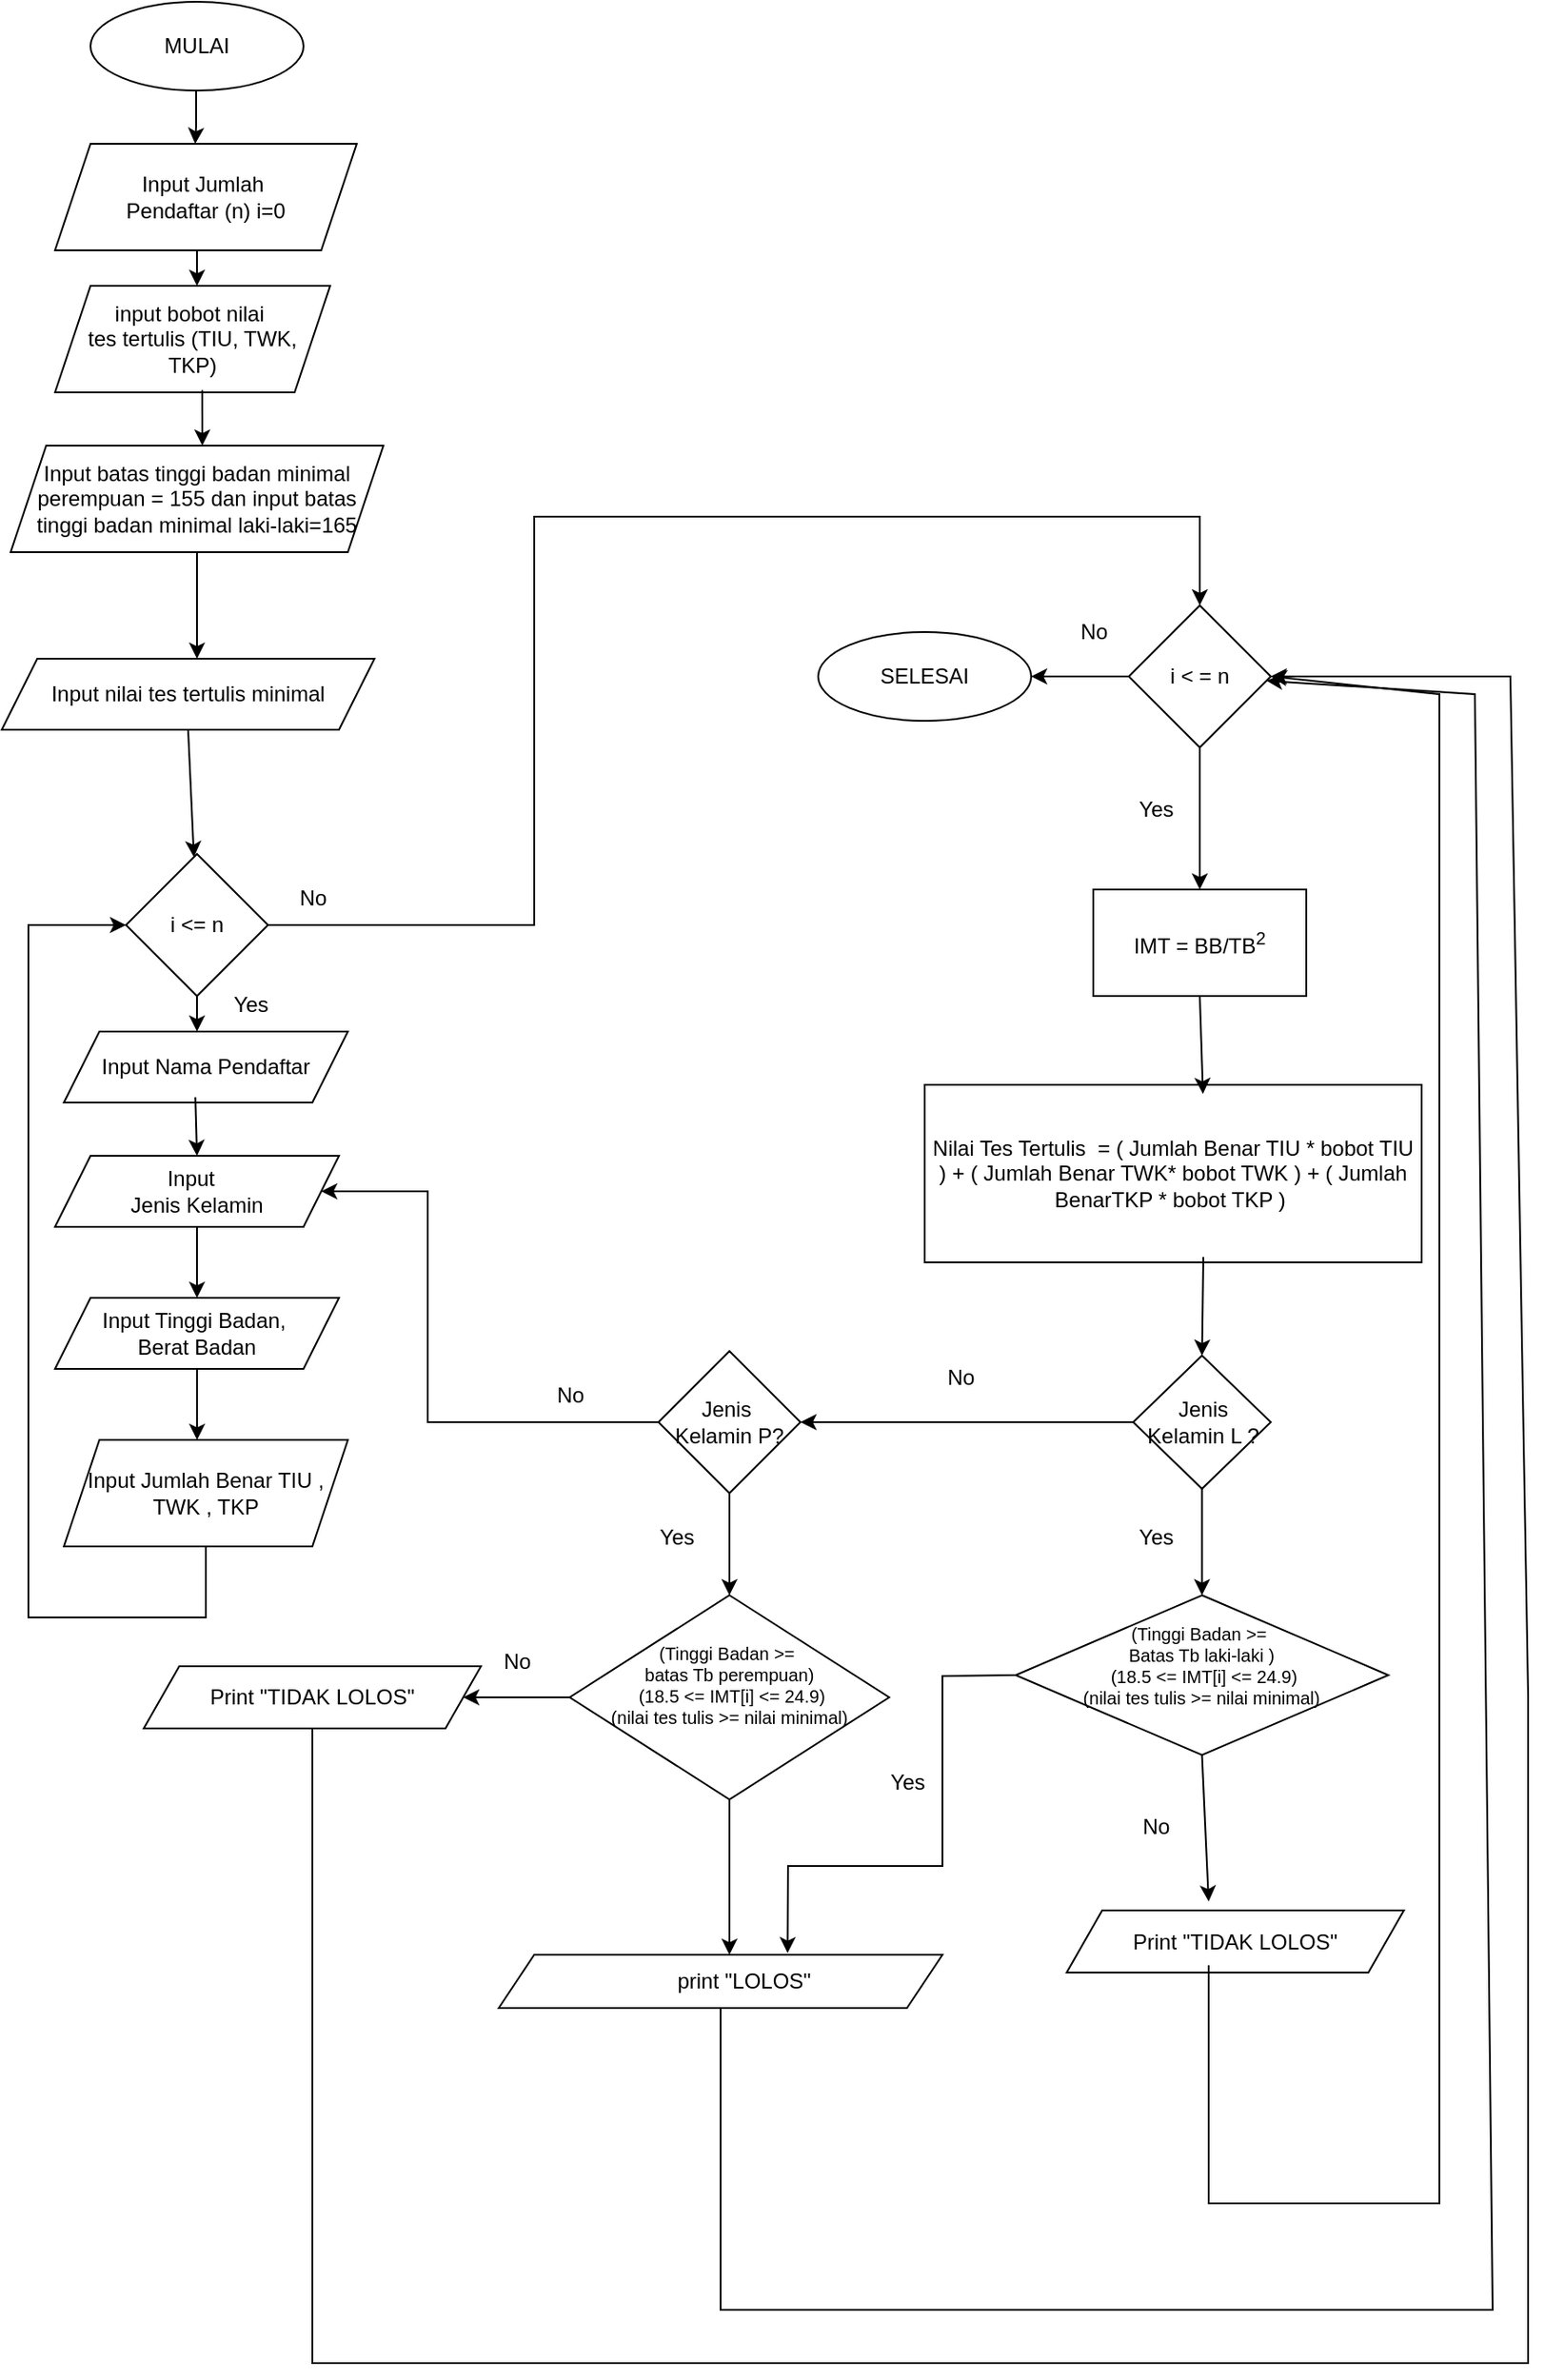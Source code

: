 <mxfile>
    <diagram id="bz9CQBqyl25PyFAS0sLt" name="Page-1">
        <mxGraphModel dx="1640" dy="1949" grid="1" gridSize="10" guides="1" tooltips="1" connect="1" arrows="1" fold="1" page="1" pageScale="1" pageWidth="850" pageHeight="1100" math="0" shadow="0">
            <root>
                <mxCell id="0"/>
                <mxCell id="1" parent="0"/>
                <mxCell id="2" value="Input Jumlah&amp;nbsp;&lt;div&gt;Pendaftar (n) i=0&lt;/div&gt;" style="shape=parallelogram;perimeter=parallelogramPerimeter;whiteSpace=wrap;html=1;fixedSize=1;" vertex="1" parent="1">
                    <mxGeometry x="70" y="-160" width="170" height="60" as="geometry"/>
                </mxCell>
                <mxCell id="3" style="edgeStyle=orthogonalEdgeStyle;rounded=0;orthogonalLoop=1;jettySize=auto;html=1;" edge="1" parent="1">
                    <mxGeometry relative="1" as="geometry">
                        <mxPoint x="149.5" y="-190" as="sourcePoint"/>
                        <mxPoint x="149" y="-160" as="targetPoint"/>
                        <Array as="points">
                            <mxPoint x="149.24" y="-169.98"/>
                            <mxPoint x="149.24" y="-169.98"/>
                        </Array>
                    </mxGeometry>
                </mxCell>
                <mxCell id="4" style="edgeStyle=orthogonalEdgeStyle;rounded=0;orthogonalLoop=1;jettySize=auto;html=1;" edge="1" parent="1" source="6">
                    <mxGeometry relative="1" as="geometry">
                        <mxPoint x="150" y="340" as="targetPoint"/>
                    </mxGeometry>
                </mxCell>
                <mxCell id="5" style="edgeStyle=orthogonalEdgeStyle;rounded=0;orthogonalLoop=1;jettySize=auto;html=1;entryX=0.5;entryY=0;entryDx=0;entryDy=0;" edge="1" parent="1" source="6" target="14">
                    <mxGeometry relative="1" as="geometry">
                        <Array as="points">
                            <mxPoint x="340" y="280"/>
                            <mxPoint x="340" y="50"/>
                            <mxPoint x="715" y="50"/>
                        </Array>
                    </mxGeometry>
                </mxCell>
                <mxCell id="6" value="i &amp;lt;= n" style="rhombus;whiteSpace=wrap;html=1;" vertex="1" parent="1">
                    <mxGeometry x="110" y="240" width="80" height="80" as="geometry"/>
                </mxCell>
                <mxCell id="7" style="edgeStyle=orthogonalEdgeStyle;rounded=0;orthogonalLoop=1;jettySize=auto;html=1;" edge="1" parent="1" source="8" target="9">
                    <mxGeometry relative="1" as="geometry"/>
                </mxCell>
                <mxCell id="8" value="Input&amp;nbsp;&amp;nbsp;&lt;div&gt;Jenis Kelamin&lt;/div&gt;" style="shape=parallelogram;perimeter=parallelogramPerimeter;whiteSpace=wrap;html=1;fixedSize=1;" vertex="1" parent="1">
                    <mxGeometry x="70" y="410" width="160" height="40" as="geometry"/>
                </mxCell>
                <mxCell id="9" value="Input Tinggi Badan,&amp;nbsp;&lt;div&gt;Berat Badan&lt;/div&gt;" style="shape=parallelogram;perimeter=parallelogramPerimeter;whiteSpace=wrap;html=1;fixedSize=1;" vertex="1" parent="1">
                    <mxGeometry x="70" y="490" width="160" height="40" as="geometry"/>
                </mxCell>
                <mxCell id="10" style="edgeStyle=orthogonalEdgeStyle;rounded=0;orthogonalLoop=1;jettySize=auto;html=1;entryX=0;entryY=0.5;entryDx=0;entryDy=0;" edge="1" parent="1" source="11" target="6">
                    <mxGeometry relative="1" as="geometry">
                        <Array as="points">
                            <mxPoint x="155" y="670"/>
                            <mxPoint x="55" y="670"/>
                            <mxPoint x="55" y="280"/>
                        </Array>
                    </mxGeometry>
                </mxCell>
                <mxCell id="11" value="Input Jumlah Benar TIU , TWK , TKP" style="shape=parallelogram;perimeter=parallelogramPerimeter;whiteSpace=wrap;html=1;fixedSize=1;" vertex="1" parent="1">
                    <mxGeometry x="75" y="570" width="160" height="60" as="geometry"/>
                </mxCell>
                <mxCell id="12" style="edgeStyle=orthogonalEdgeStyle;rounded=0;orthogonalLoop=1;jettySize=auto;html=1;entryX=0.469;entryY=0;entryDx=0;entryDy=0;entryPerimeter=0;" edge="1" parent="1" source="9" target="11">
                    <mxGeometry relative="1" as="geometry"/>
                </mxCell>
                <mxCell id="13" style="edgeStyle=orthogonalEdgeStyle;rounded=0;orthogonalLoop=1;jettySize=auto;html=1;" edge="1" parent="1" source="14" target="15">
                    <mxGeometry relative="1" as="geometry">
                        <mxPoint x="440" y="220" as="targetPoint"/>
                    </mxGeometry>
                </mxCell>
                <mxCell id="14" value="i &amp;lt; = n" style="rhombus;whiteSpace=wrap;html=1;" vertex="1" parent="1">
                    <mxGeometry x="675" y="100" width="80" height="80" as="geometry"/>
                </mxCell>
                <mxCell id="15" value="IMT = BB/TB&lt;sup&gt;2&lt;/sup&gt;" style="rounded=0;whiteSpace=wrap;html=1;" vertex="1" parent="1">
                    <mxGeometry x="655" y="260" width="120" height="60" as="geometry"/>
                </mxCell>
                <mxCell id="16" value="Nilai Tes Tertulis&amp;nbsp; = ( Jumlah Benar TIU * bobot TIU ) + ( Jumlah Benar TWK* bobot TWK ) + ( Jumlah BenarTKP * bobot TKP )&amp;nbsp;" style="rounded=0;whiteSpace=wrap;html=1;" vertex="1" parent="1">
                    <mxGeometry x="560" y="370" width="280" height="100" as="geometry"/>
                </mxCell>
                <mxCell id="17" value="Jenis&lt;div&gt;Kelamin L ?&lt;/div&gt;" style="rhombus;whiteSpace=wrap;html=1;" vertex="1" parent="1">
                    <mxGeometry x="677.5" y="522.5" width="77.5" height="75" as="geometry"/>
                </mxCell>
                <mxCell id="18" value="Jenis&amp;nbsp;&lt;div&gt;Kelamin P?&lt;/div&gt;" style="rhombus;whiteSpace=wrap;html=1;" vertex="1" parent="1">
                    <mxGeometry x="410" y="520" width="80" height="80" as="geometry"/>
                </mxCell>
                <mxCell id="19" value="" style="edgeStyle=orthogonalEdgeStyle;rounded=0;orthogonalLoop=1;jettySize=auto;html=1;" edge="1" parent="1" source="18" target="20">
                    <mxGeometry relative="1" as="geometry"/>
                </mxCell>
                <mxCell id="20" value="&lt;div style=&quot;font-size: 10px;&quot;&gt;&lt;font style=&quot;font-size: 10px;&quot;&gt;(Tinggi Badan &amp;gt;=&amp;nbsp;&lt;/font&gt;&lt;/div&gt;&lt;div style=&quot;font-size: 10px;&quot;&gt;&lt;font style=&quot;font-size: 10px;&quot;&gt;batas Tb perempuan)&lt;/font&gt;&lt;/div&gt;&lt;div style=&quot;font-size: 10px;&quot;&gt;&lt;font style=&quot;font-size: 10px;&quot;&gt;&amp;nbsp;(18.5 &amp;lt;= IMT[i] &amp;lt;= 24.9)&lt;/font&gt;&lt;/div&gt;&lt;div style=&quot;font-size: 10px;&quot;&gt;&lt;font style=&quot;font-size: 10px;&quot;&gt;(nilai tes tulis &amp;gt;= nilai minimal)&lt;/font&gt;&lt;/div&gt;&lt;div style=&quot;font-size: 11px;&quot;&gt;&lt;br&gt;&lt;/div&gt;" style="rhombus;whiteSpace=wrap;html=1;" vertex="1" parent="1">
                    <mxGeometry x="360" y="657.5" width="180" height="115" as="geometry"/>
                </mxCell>
                <mxCell id="21" value="&lt;div style=&quot;font-size: 10px;&quot;&gt;&lt;font style=&quot;font-size: 10px;&quot;&gt;(Tinggi Badan &amp;gt;=&amp;nbsp;&lt;/font&gt;&lt;/div&gt;&lt;div style=&quot;font-size: 10px;&quot;&gt;&lt;font style=&quot;font-size: 10px;&quot;&gt;Batas Tb laki-laki )&lt;/font&gt;&lt;/div&gt;&lt;div style=&quot;font-size: 10px;&quot;&gt;&lt;font style=&quot;font-size: 10px;&quot;&gt;&amp;nbsp;(18.5 &amp;lt;= IMT[i] &amp;lt;= 24.9)&lt;/font&gt;&lt;/div&gt;&lt;div style=&quot;font-size: 10px;&quot;&gt;&lt;font style=&quot;font-size: 10px;&quot;&gt;(nilai tes tulis &amp;gt;= nilai minimal)&lt;/font&gt;&lt;/div&gt;&lt;div style=&quot;font-size: 10px;&quot;&gt;&lt;br&gt;&lt;/div&gt;" style="rhombus;whiteSpace=wrap;html=1;" vertex="1" parent="1">
                    <mxGeometry x="611.25" y="657.5" width="210" height="90" as="geometry"/>
                </mxCell>
                <mxCell id="22" value="&lt;span style=&quot;white-space: pre;&quot;&gt;&#9;&lt;/span&gt;print &quot;LOLOS&quot;" style="shape=parallelogram;perimeter=parallelogramPerimeter;whiteSpace=wrap;html=1;fixedSize=1;" vertex="1" parent="1">
                    <mxGeometry x="320" y="860" width="250" height="30" as="geometry"/>
                </mxCell>
                <mxCell id="23" value="Print &quot;TIDAK LOLOS&quot;" style="shape=parallelogram;perimeter=parallelogramPerimeter;whiteSpace=wrap;html=1;fixedSize=1;" vertex="1" parent="1">
                    <mxGeometry x="640" y="835" width="190" height="35" as="geometry"/>
                </mxCell>
                <mxCell id="24" value="" style="endArrow=classic;html=1;rounded=0;entryX=0.56;entryY=0.051;entryDx=0;entryDy=0;exitX=0.5;exitY=1;exitDx=0;exitDy=0;entryPerimeter=0;" edge="1" parent="1" source="15" target="16">
                    <mxGeometry width="50" height="50" relative="1" as="geometry">
                        <mxPoint x="690" y="380" as="sourcePoint"/>
                        <mxPoint x="640" y="430" as="targetPoint"/>
                    </mxGeometry>
                </mxCell>
                <mxCell id="25" value="" style="endArrow=classic;html=1;rounded=0;entryX=0.5;entryY=0;entryDx=0;entryDy=0;" edge="1" parent="1" target="17">
                    <mxGeometry width="50" height="50" relative="1" as="geometry">
                        <mxPoint x="717" y="467" as="sourcePoint"/>
                        <mxPoint x="690" y="380" as="targetPoint"/>
                    </mxGeometry>
                </mxCell>
                <mxCell id="26" value="" style="endArrow=classic;html=1;rounded=0;entryX=0.5;entryY=0;entryDx=0;entryDy=0;exitX=0.5;exitY=1;exitDx=0;exitDy=0;" edge="1" parent="1" source="17" target="21">
                    <mxGeometry width="50" height="50" relative="1" as="geometry">
                        <mxPoint x="620" y="480" as="sourcePoint"/>
                        <mxPoint x="670" y="430" as="targetPoint"/>
                    </mxGeometry>
                </mxCell>
                <mxCell id="27" value="" style="endArrow=classic;html=1;rounded=0;exitX=0.5;exitY=1;exitDx=0;exitDy=0;" edge="1" parent="1" source="21">
                    <mxGeometry width="50" height="50" relative="1" as="geometry">
                        <mxPoint x="620" y="590" as="sourcePoint"/>
                        <mxPoint x="720" y="830" as="targetPoint"/>
                    </mxGeometry>
                </mxCell>
                <mxCell id="28" value="No" style="text;html=1;align=center;verticalAlign=middle;resizable=0;points=[];autosize=1;strokeColor=none;fillColor=none;" vertex="1" parent="1">
                    <mxGeometry x="195" y="250" width="40" height="30" as="geometry"/>
                </mxCell>
                <mxCell id="29" value="" style="endArrow=classic;html=1;rounded=0;exitX=0.5;exitY=1;exitDx=0;exitDy=0;" edge="1" parent="1" source="20">
                    <mxGeometry width="50" height="50" relative="1" as="geometry">
                        <mxPoint x="485" y="770" as="sourcePoint"/>
                        <mxPoint x="450" y="860" as="targetPoint"/>
                    </mxGeometry>
                </mxCell>
                <mxCell id="30" value="" style="endArrow=classic;html=1;rounded=0;entryX=1;entryY=0.5;entryDx=0;entryDy=0;" edge="1" parent="1" source="17" target="18">
                    <mxGeometry width="50" height="50" relative="1" as="geometry">
                        <mxPoint x="670" y="550" as="sourcePoint"/>
                        <mxPoint x="580" y="450" as="targetPoint"/>
                    </mxGeometry>
                </mxCell>
                <mxCell id="31" value="" style="endArrow=classic;html=1;rounded=0;entryX=1;entryY=0.5;entryDx=0;entryDy=0;exitX=0;exitY=0.5;exitDx=0;exitDy=0;" edge="1" parent="1" source="18" target="8">
                    <mxGeometry width="50" height="50" relative="1" as="geometry">
                        <mxPoint x="530" y="600" as="sourcePoint"/>
                        <mxPoint x="580" y="550" as="targetPoint"/>
                        <Array as="points">
                            <mxPoint x="280" y="560"/>
                            <mxPoint x="280" y="430"/>
                        </Array>
                    </mxGeometry>
                </mxCell>
                <mxCell id="32" value="" style="endArrow=classic;html=1;rounded=0;entryX=0.651;entryY=-0.032;entryDx=0;entryDy=0;entryPerimeter=0;exitX=0;exitY=0.5;exitDx=0;exitDy=0;" edge="1" parent="1" source="21" target="22">
                    <mxGeometry width="50" height="50" relative="1" as="geometry">
                        <mxPoint x="420" y="810" as="sourcePoint"/>
                        <mxPoint x="470" y="760" as="targetPoint"/>
                        <Array as="points">
                            <mxPoint x="570" y="703"/>
                            <mxPoint x="570" y="810"/>
                            <mxPoint x="483" y="810"/>
                        </Array>
                    </mxGeometry>
                </mxCell>
                <mxCell id="33" value="" style="endArrow=classic;html=1;rounded=0;entryX=1;entryY=0.5;entryDx=0;entryDy=0;exitX=0;exitY=0.5;exitDx=0;exitDy=0;" edge="1" parent="1" source="14">
                    <mxGeometry width="50" height="50" relative="1" as="geometry">
                        <mxPoint x="420" y="320" as="sourcePoint"/>
                        <mxPoint x="620" y="140" as="targetPoint"/>
                    </mxGeometry>
                </mxCell>
                <mxCell id="34" value="Print &quot;TIDAK LOLOS&quot;" style="shape=parallelogram;perimeter=parallelogramPerimeter;whiteSpace=wrap;html=1;fixedSize=1;" vertex="1" parent="1">
                    <mxGeometry x="120" y="697.5" width="190" height="35" as="geometry"/>
                </mxCell>
                <mxCell id="35" value="" style="endArrow=classic;html=1;rounded=0;entryX=1;entryY=0.5;entryDx=0;entryDy=0;exitX=0;exitY=0.5;exitDx=0;exitDy=0;" edge="1" parent="1" source="20" target="34">
                    <mxGeometry width="50" height="50" relative="1" as="geometry">
                        <mxPoint x="420" y="860" as="sourcePoint"/>
                        <mxPoint x="470" y="810" as="targetPoint"/>
                    </mxGeometry>
                </mxCell>
                <mxCell id="36" value="" style="endArrow=classic;html=1;rounded=0;exitX=0.5;exitY=1;exitDx=0;exitDy=0;entryX=1;entryY=0.5;entryDx=0;entryDy=0;" edge="1" parent="1" source="34" target="14">
                    <mxGeometry width="50" height="50" relative="1" as="geometry">
                        <mxPoint x="420" y="860" as="sourcePoint"/>
                        <mxPoint x="900" y="130" as="targetPoint"/>
                        <Array as="points">
                            <mxPoint x="215" y="1090"/>
                            <mxPoint x="900" y="1090"/>
                            <mxPoint x="900" y="715"/>
                            <mxPoint x="890" y="140"/>
                        </Array>
                    </mxGeometry>
                </mxCell>
                <mxCell id="37" value="" style="endArrow=classic;html=1;rounded=0;exitX=0.5;exitY=1;exitDx=0;exitDy=0;" edge="1" parent="1" source="22" target="14">
                    <mxGeometry width="50" height="50" relative="1" as="geometry">
                        <mxPoint x="530" y="910" as="sourcePoint"/>
                        <mxPoint x="560" y="430" as="targetPoint"/>
                        <Array as="points">
                            <mxPoint x="445" y="1060"/>
                            <mxPoint x="880" y="1060"/>
                            <mxPoint x="870" y="150"/>
                        </Array>
                    </mxGeometry>
                </mxCell>
                <mxCell id="38" value="" style="endArrow=classic;html=1;rounded=0;exitX=0.421;exitY=0.883;exitDx=0;exitDy=0;exitPerimeter=0;entryX=1;entryY=0.5;entryDx=0;entryDy=0;" edge="1" parent="1" source="23" target="14">
                    <mxGeometry width="50" height="50" relative="1" as="geometry">
                        <mxPoint x="540" y="760" as="sourcePoint"/>
                        <mxPoint x="770" y="150" as="targetPoint"/>
                        <Array as="points">
                            <mxPoint x="720" y="1000"/>
                            <mxPoint x="850" y="1000"/>
                            <mxPoint x="850" y="150"/>
                        </Array>
                    </mxGeometry>
                </mxCell>
                <mxCell id="39" value="No" style="text;html=1;align=center;verticalAlign=middle;resizable=0;points=[];autosize=1;strokeColor=none;fillColor=none;" vertex="1" parent="1">
                    <mxGeometry x="340" y="530" width="40" height="30" as="geometry"/>
                </mxCell>
                <mxCell id="40" value="Input Nama Pendaftar" style="shape=parallelogram;perimeter=parallelogramPerimeter;whiteSpace=wrap;html=1;fixedSize=1;" vertex="1" parent="1">
                    <mxGeometry x="75" y="340" width="160" height="40" as="geometry"/>
                </mxCell>
                <mxCell id="41" value="" style="endArrow=classic;html=1;rounded=0;entryX=0.5;entryY=0;entryDx=0;entryDy=0;exitX=0.463;exitY=0.925;exitDx=0;exitDy=0;exitPerimeter=0;" edge="1" parent="1" source="40" target="8">
                    <mxGeometry width="50" height="50" relative="1" as="geometry">
                        <mxPoint x="430" y="410" as="sourcePoint"/>
                        <mxPoint x="480" y="360" as="targetPoint"/>
                    </mxGeometry>
                </mxCell>
                <mxCell id="42" value="No" style="text;html=1;align=center;verticalAlign=middle;resizable=0;points=[];autosize=1;strokeColor=none;fillColor=none;" vertex="1" parent="1">
                    <mxGeometry x="560" y="520" width="40" height="30" as="geometry"/>
                </mxCell>
                <mxCell id="43" value="No" style="text;html=1;align=center;verticalAlign=middle;resizable=0;points=[];autosize=1;strokeColor=none;fillColor=none;" vertex="1" parent="1">
                    <mxGeometry x="310" y="680" width="40" height="30" as="geometry"/>
                </mxCell>
                <mxCell id="44" value="No" style="text;html=1;align=center;verticalAlign=middle;resizable=0;points=[];autosize=1;strokeColor=none;fillColor=none;" vertex="1" parent="1">
                    <mxGeometry x="670" y="772.5" width="40" height="30" as="geometry"/>
                </mxCell>
                <mxCell id="45" value="No" style="text;html=1;align=center;verticalAlign=middle;resizable=0;points=[];autosize=1;strokeColor=none;fillColor=none;" vertex="1" parent="1">
                    <mxGeometry x="635" y="100" width="40" height="30" as="geometry"/>
                </mxCell>
                <mxCell id="46" value="Yes" style="text;html=1;align=center;verticalAlign=middle;resizable=0;points=[];autosize=1;strokeColor=none;fillColor=none;" vertex="1" parent="1">
                    <mxGeometry x="400" y="610" width="40" height="30" as="geometry"/>
                </mxCell>
                <mxCell id="47" value="Yes" style="text;html=1;align=center;verticalAlign=middle;resizable=0;points=[];autosize=1;strokeColor=none;fillColor=none;" vertex="1" parent="1">
                    <mxGeometry x="670" y="610" width="40" height="30" as="geometry"/>
                </mxCell>
                <mxCell id="48" value="Yes" style="text;html=1;align=center;verticalAlign=middle;resizable=0;points=[];autosize=1;strokeColor=none;fillColor=none;" vertex="1" parent="1">
                    <mxGeometry x="530" y="747.5" width="40" height="30" as="geometry"/>
                </mxCell>
                <mxCell id="49" value="Yes" style="text;html=1;align=center;verticalAlign=middle;resizable=0;points=[];autosize=1;strokeColor=none;fillColor=none;" vertex="1" parent="1">
                    <mxGeometry x="670" y="200" width="40" height="30" as="geometry"/>
                </mxCell>
                <mxCell id="50" value="MULAI" style="ellipse;whiteSpace=wrap;html=1;" vertex="1" parent="1">
                    <mxGeometry x="90" y="-240" width="120" height="50" as="geometry"/>
                </mxCell>
                <mxCell id="51" value="SELESAI" style="ellipse;whiteSpace=wrap;html=1;" vertex="1" parent="1">
                    <mxGeometry x="500" y="115" width="120" height="50" as="geometry"/>
                </mxCell>
                <mxCell id="52" value="Yes" style="text;html=1;align=center;verticalAlign=middle;resizable=0;points=[];autosize=1;strokeColor=none;fillColor=none;" vertex="1" parent="1">
                    <mxGeometry x="160" y="310" width="40" height="30" as="geometry"/>
                </mxCell>
                <mxCell id="53" value="input bobot nilai&amp;nbsp;&lt;div&gt;t&lt;span style=&quot;background-color: initial;&quot;&gt;es tertulis (TIU, TWK,&lt;/span&gt;&lt;/div&gt;&lt;div&gt;&lt;span style=&quot;background-color: initial;&quot;&gt;TKP)&lt;/span&gt;&lt;/div&gt;" style="shape=parallelogram;perimeter=parallelogramPerimeter;whiteSpace=wrap;html=1;fixedSize=1;" vertex="1" parent="1">
                    <mxGeometry x="70" y="-80" width="155" height="60" as="geometry"/>
                </mxCell>
                <mxCell id="54" value="" style="endArrow=classic;html=1;rounded=0;exitX=0.535;exitY=0.98;exitDx=0;exitDy=0;exitPerimeter=0;" edge="1" parent="1" source="53">
                    <mxGeometry width="50" height="50" relative="1" as="geometry">
                        <mxPoint x="140" y="50" as="sourcePoint"/>
                        <mxPoint x="153" y="10" as="targetPoint"/>
                    </mxGeometry>
                </mxCell>
                <mxCell id="55" value="" style="endArrow=classic;html=1;rounded=0;exitX=0.5;exitY=1;exitDx=0;exitDy=0;" edge="1" parent="1">
                    <mxGeometry width="50" height="50" relative="1" as="geometry">
                        <mxPoint x="150" y="-100" as="sourcePoint"/>
                        <mxPoint x="150" y="-80" as="targetPoint"/>
                    </mxGeometry>
                </mxCell>
                <mxCell id="56" value="Input batas tinggi badan minimal perempuan = 155 dan input batas tinggi badan minimal laki-laki=165" style="shape=parallelogram;perimeter=parallelogramPerimeter;whiteSpace=wrap;html=1;fixedSize=1;" vertex="1" parent="1">
                    <mxGeometry x="45" y="10" width="210" height="60" as="geometry"/>
                </mxCell>
                <mxCell id="57" value="" style="endArrow=classic;html=1;rounded=0;exitX=0.5;exitY=1;exitDx=0;exitDy=0;" edge="1" parent="1" source="56">
                    <mxGeometry width="50" height="50" relative="1" as="geometry">
                        <mxPoint x="120" y="210" as="sourcePoint"/>
                        <mxPoint x="150" y="130" as="targetPoint"/>
                    </mxGeometry>
                </mxCell>
                <mxCell id="58" value="Input nilai tes tertulis minimal" style="shape=parallelogram;perimeter=parallelogramPerimeter;whiteSpace=wrap;html=1;fixedSize=1;" vertex="1" parent="1">
                    <mxGeometry x="40" y="130" width="210" height="40" as="geometry"/>
                </mxCell>
                <mxCell id="59" value="" style="endArrow=classic;html=1;rounded=0;exitX=0.5;exitY=1;exitDx=0;exitDy=0;" edge="1" parent="1" source="58" target="6">
                    <mxGeometry width="50" height="50" relative="1" as="geometry">
                        <mxPoint x="150" y="220" as="sourcePoint"/>
                        <mxPoint x="200" y="170" as="targetPoint"/>
                    </mxGeometry>
                </mxCell>
            </root>
        </mxGraphModel>
    </diagram>
</mxfile>